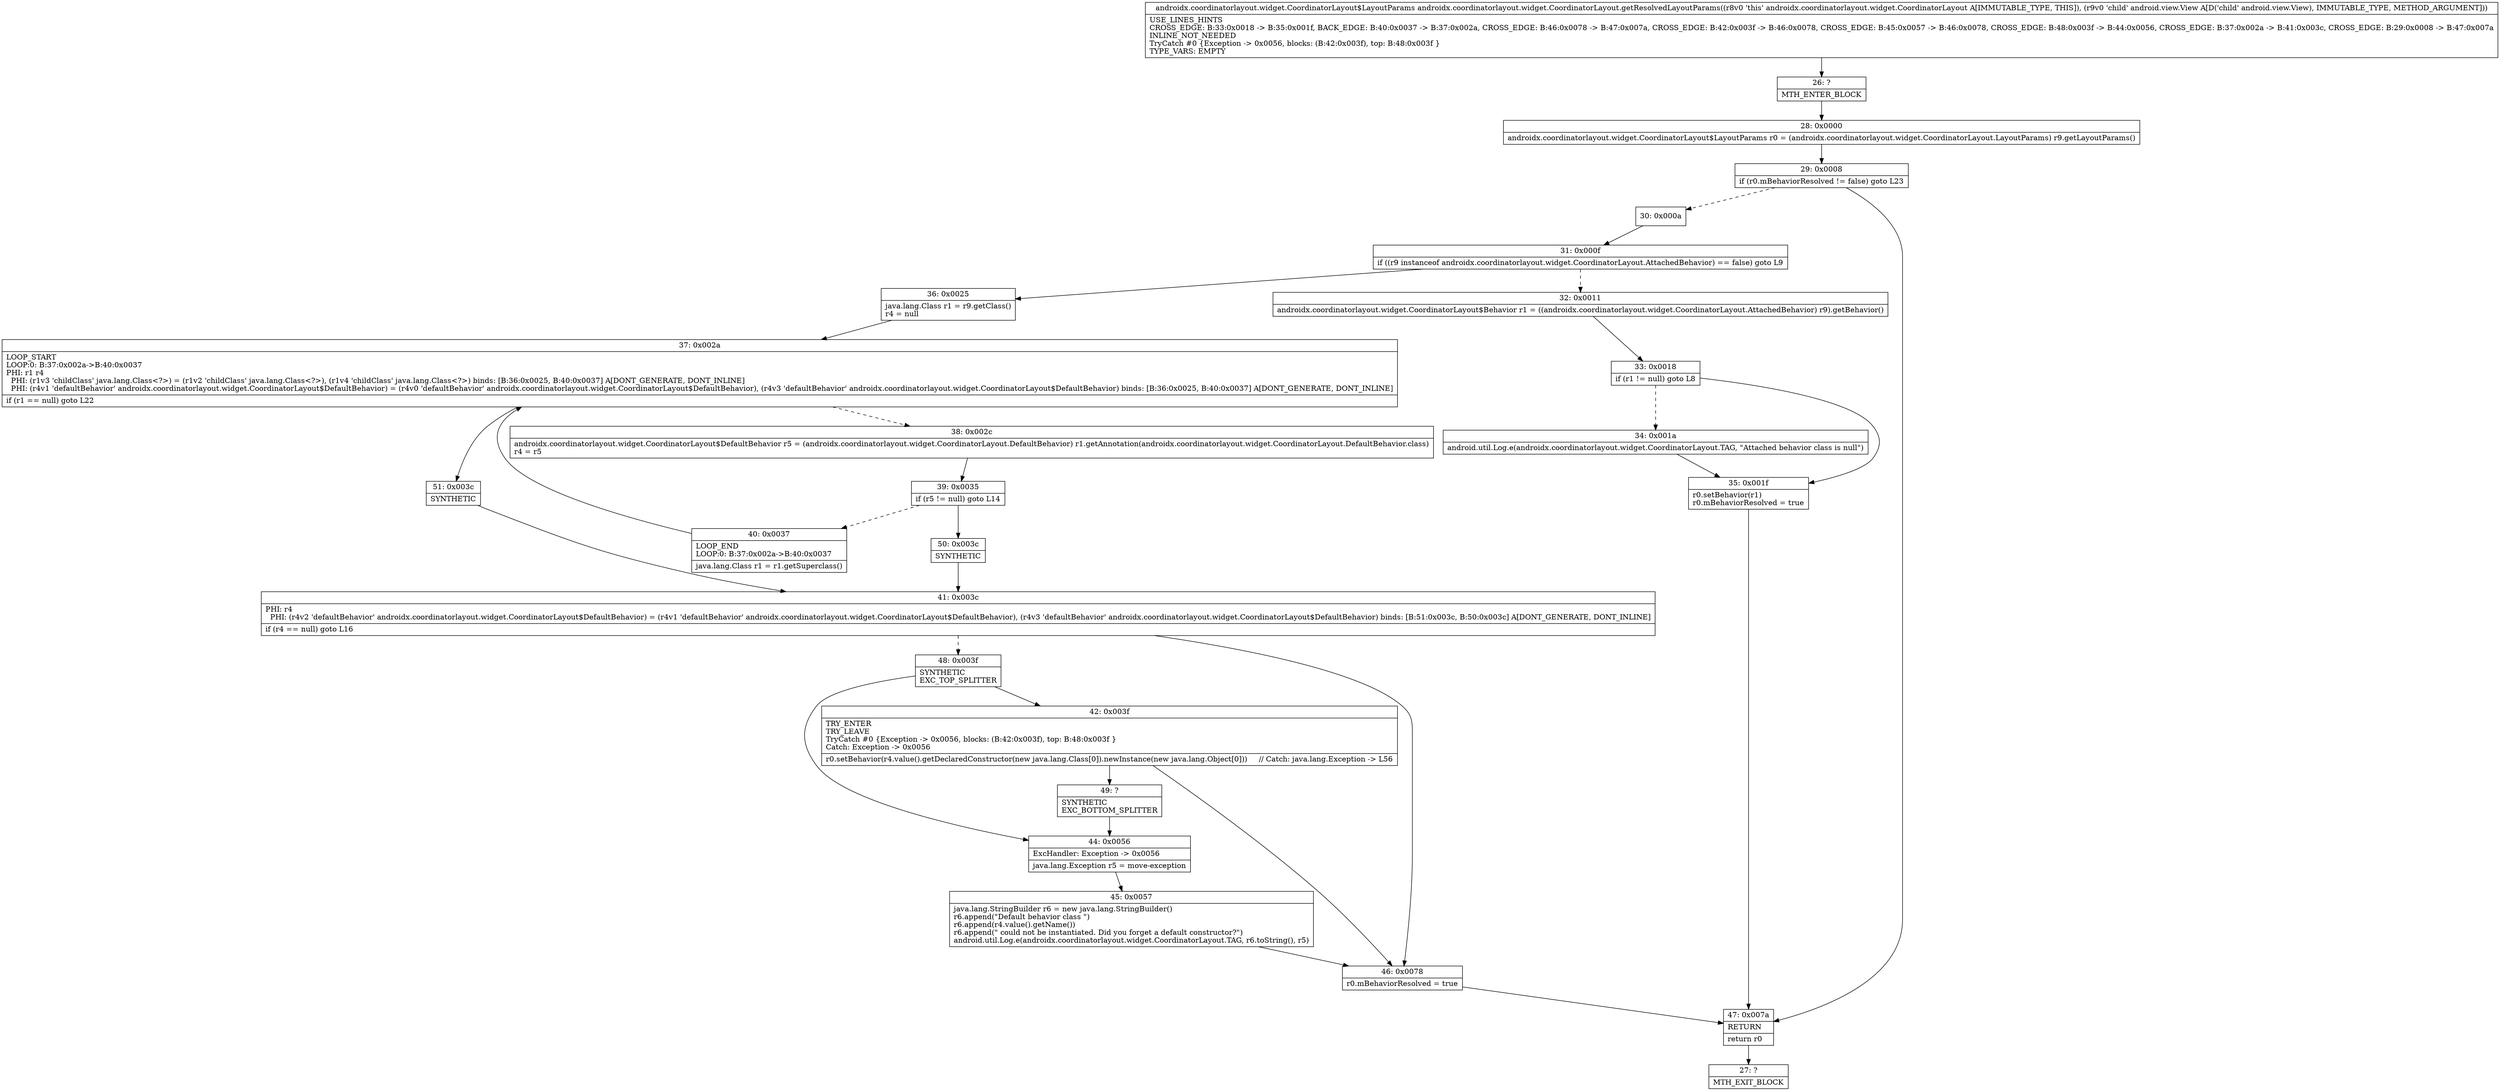 digraph "CFG forandroidx.coordinatorlayout.widget.CoordinatorLayout.getResolvedLayoutParams(Landroid\/view\/View;)Landroidx\/coordinatorlayout\/widget\/CoordinatorLayout$LayoutParams;" {
Node_26 [shape=record,label="{26\:\ ?|MTH_ENTER_BLOCK\l}"];
Node_28 [shape=record,label="{28\:\ 0x0000|androidx.coordinatorlayout.widget.CoordinatorLayout$LayoutParams r0 = (androidx.coordinatorlayout.widget.CoordinatorLayout.LayoutParams) r9.getLayoutParams()\l}"];
Node_29 [shape=record,label="{29\:\ 0x0008|if (r0.mBehaviorResolved != false) goto L23\l}"];
Node_30 [shape=record,label="{30\:\ 0x000a}"];
Node_31 [shape=record,label="{31\:\ 0x000f|if ((r9 instanceof androidx.coordinatorlayout.widget.CoordinatorLayout.AttachedBehavior) == false) goto L9\l}"];
Node_32 [shape=record,label="{32\:\ 0x0011|androidx.coordinatorlayout.widget.CoordinatorLayout$Behavior r1 = ((androidx.coordinatorlayout.widget.CoordinatorLayout.AttachedBehavior) r9).getBehavior()\l}"];
Node_33 [shape=record,label="{33\:\ 0x0018|if (r1 != null) goto L8\l}"];
Node_34 [shape=record,label="{34\:\ 0x001a|android.util.Log.e(androidx.coordinatorlayout.widget.CoordinatorLayout.TAG, \"Attached behavior class is null\")\l}"];
Node_35 [shape=record,label="{35\:\ 0x001f|r0.setBehavior(r1)\lr0.mBehaviorResolved = true\l}"];
Node_36 [shape=record,label="{36\:\ 0x0025|java.lang.Class r1 = r9.getClass()\lr4 = null\l}"];
Node_37 [shape=record,label="{37\:\ 0x002a|LOOP_START\lLOOP:0: B:37:0x002a\-\>B:40:0x0037\lPHI: r1 r4 \l  PHI: (r1v3 'childClass' java.lang.Class\<?\>) = (r1v2 'childClass' java.lang.Class\<?\>), (r1v4 'childClass' java.lang.Class\<?\>) binds: [B:36:0x0025, B:40:0x0037] A[DONT_GENERATE, DONT_INLINE]\l  PHI: (r4v1 'defaultBehavior' androidx.coordinatorlayout.widget.CoordinatorLayout$DefaultBehavior) = (r4v0 'defaultBehavior' androidx.coordinatorlayout.widget.CoordinatorLayout$DefaultBehavior), (r4v3 'defaultBehavior' androidx.coordinatorlayout.widget.CoordinatorLayout$DefaultBehavior) binds: [B:36:0x0025, B:40:0x0037] A[DONT_GENERATE, DONT_INLINE]\l|if (r1 == null) goto L22\l}"];
Node_38 [shape=record,label="{38\:\ 0x002c|androidx.coordinatorlayout.widget.CoordinatorLayout$DefaultBehavior r5 = (androidx.coordinatorlayout.widget.CoordinatorLayout.DefaultBehavior) r1.getAnnotation(androidx.coordinatorlayout.widget.CoordinatorLayout.DefaultBehavior.class)\lr4 = r5\l}"];
Node_39 [shape=record,label="{39\:\ 0x0035|if (r5 != null) goto L14\l}"];
Node_40 [shape=record,label="{40\:\ 0x0037|LOOP_END\lLOOP:0: B:37:0x002a\-\>B:40:0x0037\l|java.lang.Class r1 = r1.getSuperclass()\l}"];
Node_50 [shape=record,label="{50\:\ 0x003c|SYNTHETIC\l}"];
Node_41 [shape=record,label="{41\:\ 0x003c|PHI: r4 \l  PHI: (r4v2 'defaultBehavior' androidx.coordinatorlayout.widget.CoordinatorLayout$DefaultBehavior) = (r4v1 'defaultBehavior' androidx.coordinatorlayout.widget.CoordinatorLayout$DefaultBehavior), (r4v3 'defaultBehavior' androidx.coordinatorlayout.widget.CoordinatorLayout$DefaultBehavior) binds: [B:51:0x003c, B:50:0x003c] A[DONT_GENERATE, DONT_INLINE]\l|if (r4 == null) goto L16\l}"];
Node_46 [shape=record,label="{46\:\ 0x0078|r0.mBehaviorResolved = true\l}"];
Node_48 [shape=record,label="{48\:\ 0x003f|SYNTHETIC\lEXC_TOP_SPLITTER\l}"];
Node_42 [shape=record,label="{42\:\ 0x003f|TRY_ENTER\lTRY_LEAVE\lTryCatch #0 \{Exception \-\> 0x0056, blocks: (B:42:0x003f), top: B:48:0x003f \}\lCatch: Exception \-\> 0x0056\l|r0.setBehavior(r4.value().getDeclaredConstructor(new java.lang.Class[0]).newInstance(new java.lang.Object[0]))     \/\/ Catch: java.lang.Exception \-\> L56\l}"];
Node_49 [shape=record,label="{49\:\ ?|SYNTHETIC\lEXC_BOTTOM_SPLITTER\l}"];
Node_44 [shape=record,label="{44\:\ 0x0056|ExcHandler: Exception \-\> 0x0056\l|java.lang.Exception r5 = move\-exception\l}"];
Node_45 [shape=record,label="{45\:\ 0x0057|java.lang.StringBuilder r6 = new java.lang.StringBuilder()\lr6.append(\"Default behavior class \")\lr6.append(r4.value().getName())\lr6.append(\" could not be instantiated. Did you forget a default constructor?\")\landroid.util.Log.e(androidx.coordinatorlayout.widget.CoordinatorLayout.TAG, r6.toString(), r5)\l}"];
Node_51 [shape=record,label="{51\:\ 0x003c|SYNTHETIC\l}"];
Node_47 [shape=record,label="{47\:\ 0x007a|RETURN\l|return r0\l}"];
Node_27 [shape=record,label="{27\:\ ?|MTH_EXIT_BLOCK\l}"];
MethodNode[shape=record,label="{androidx.coordinatorlayout.widget.CoordinatorLayout$LayoutParams androidx.coordinatorlayout.widget.CoordinatorLayout.getResolvedLayoutParams((r8v0 'this' androidx.coordinatorlayout.widget.CoordinatorLayout A[IMMUTABLE_TYPE, THIS]), (r9v0 'child' android.view.View A[D('child' android.view.View), IMMUTABLE_TYPE, METHOD_ARGUMENT]))  | USE_LINES_HINTS\lCROSS_EDGE: B:33:0x0018 \-\> B:35:0x001f, BACK_EDGE: B:40:0x0037 \-\> B:37:0x002a, CROSS_EDGE: B:46:0x0078 \-\> B:47:0x007a, CROSS_EDGE: B:42:0x003f \-\> B:46:0x0078, CROSS_EDGE: B:45:0x0057 \-\> B:46:0x0078, CROSS_EDGE: B:48:0x003f \-\> B:44:0x0056, CROSS_EDGE: B:37:0x002a \-\> B:41:0x003c, CROSS_EDGE: B:29:0x0008 \-\> B:47:0x007a\lINLINE_NOT_NEEDED\lTryCatch #0 \{Exception \-\> 0x0056, blocks: (B:42:0x003f), top: B:48:0x003f \}\lTYPE_VARS: EMPTY\l}"];
MethodNode -> Node_26;Node_26 -> Node_28;
Node_28 -> Node_29;
Node_29 -> Node_30[style=dashed];
Node_29 -> Node_47;
Node_30 -> Node_31;
Node_31 -> Node_32[style=dashed];
Node_31 -> Node_36;
Node_32 -> Node_33;
Node_33 -> Node_34[style=dashed];
Node_33 -> Node_35;
Node_34 -> Node_35;
Node_35 -> Node_47;
Node_36 -> Node_37;
Node_37 -> Node_38[style=dashed];
Node_37 -> Node_51;
Node_38 -> Node_39;
Node_39 -> Node_40[style=dashed];
Node_39 -> Node_50;
Node_40 -> Node_37;
Node_50 -> Node_41;
Node_41 -> Node_46;
Node_41 -> Node_48[style=dashed];
Node_46 -> Node_47;
Node_48 -> Node_42;
Node_48 -> Node_44;
Node_42 -> Node_46;
Node_42 -> Node_49;
Node_49 -> Node_44;
Node_44 -> Node_45;
Node_45 -> Node_46;
Node_51 -> Node_41;
Node_47 -> Node_27;
}

